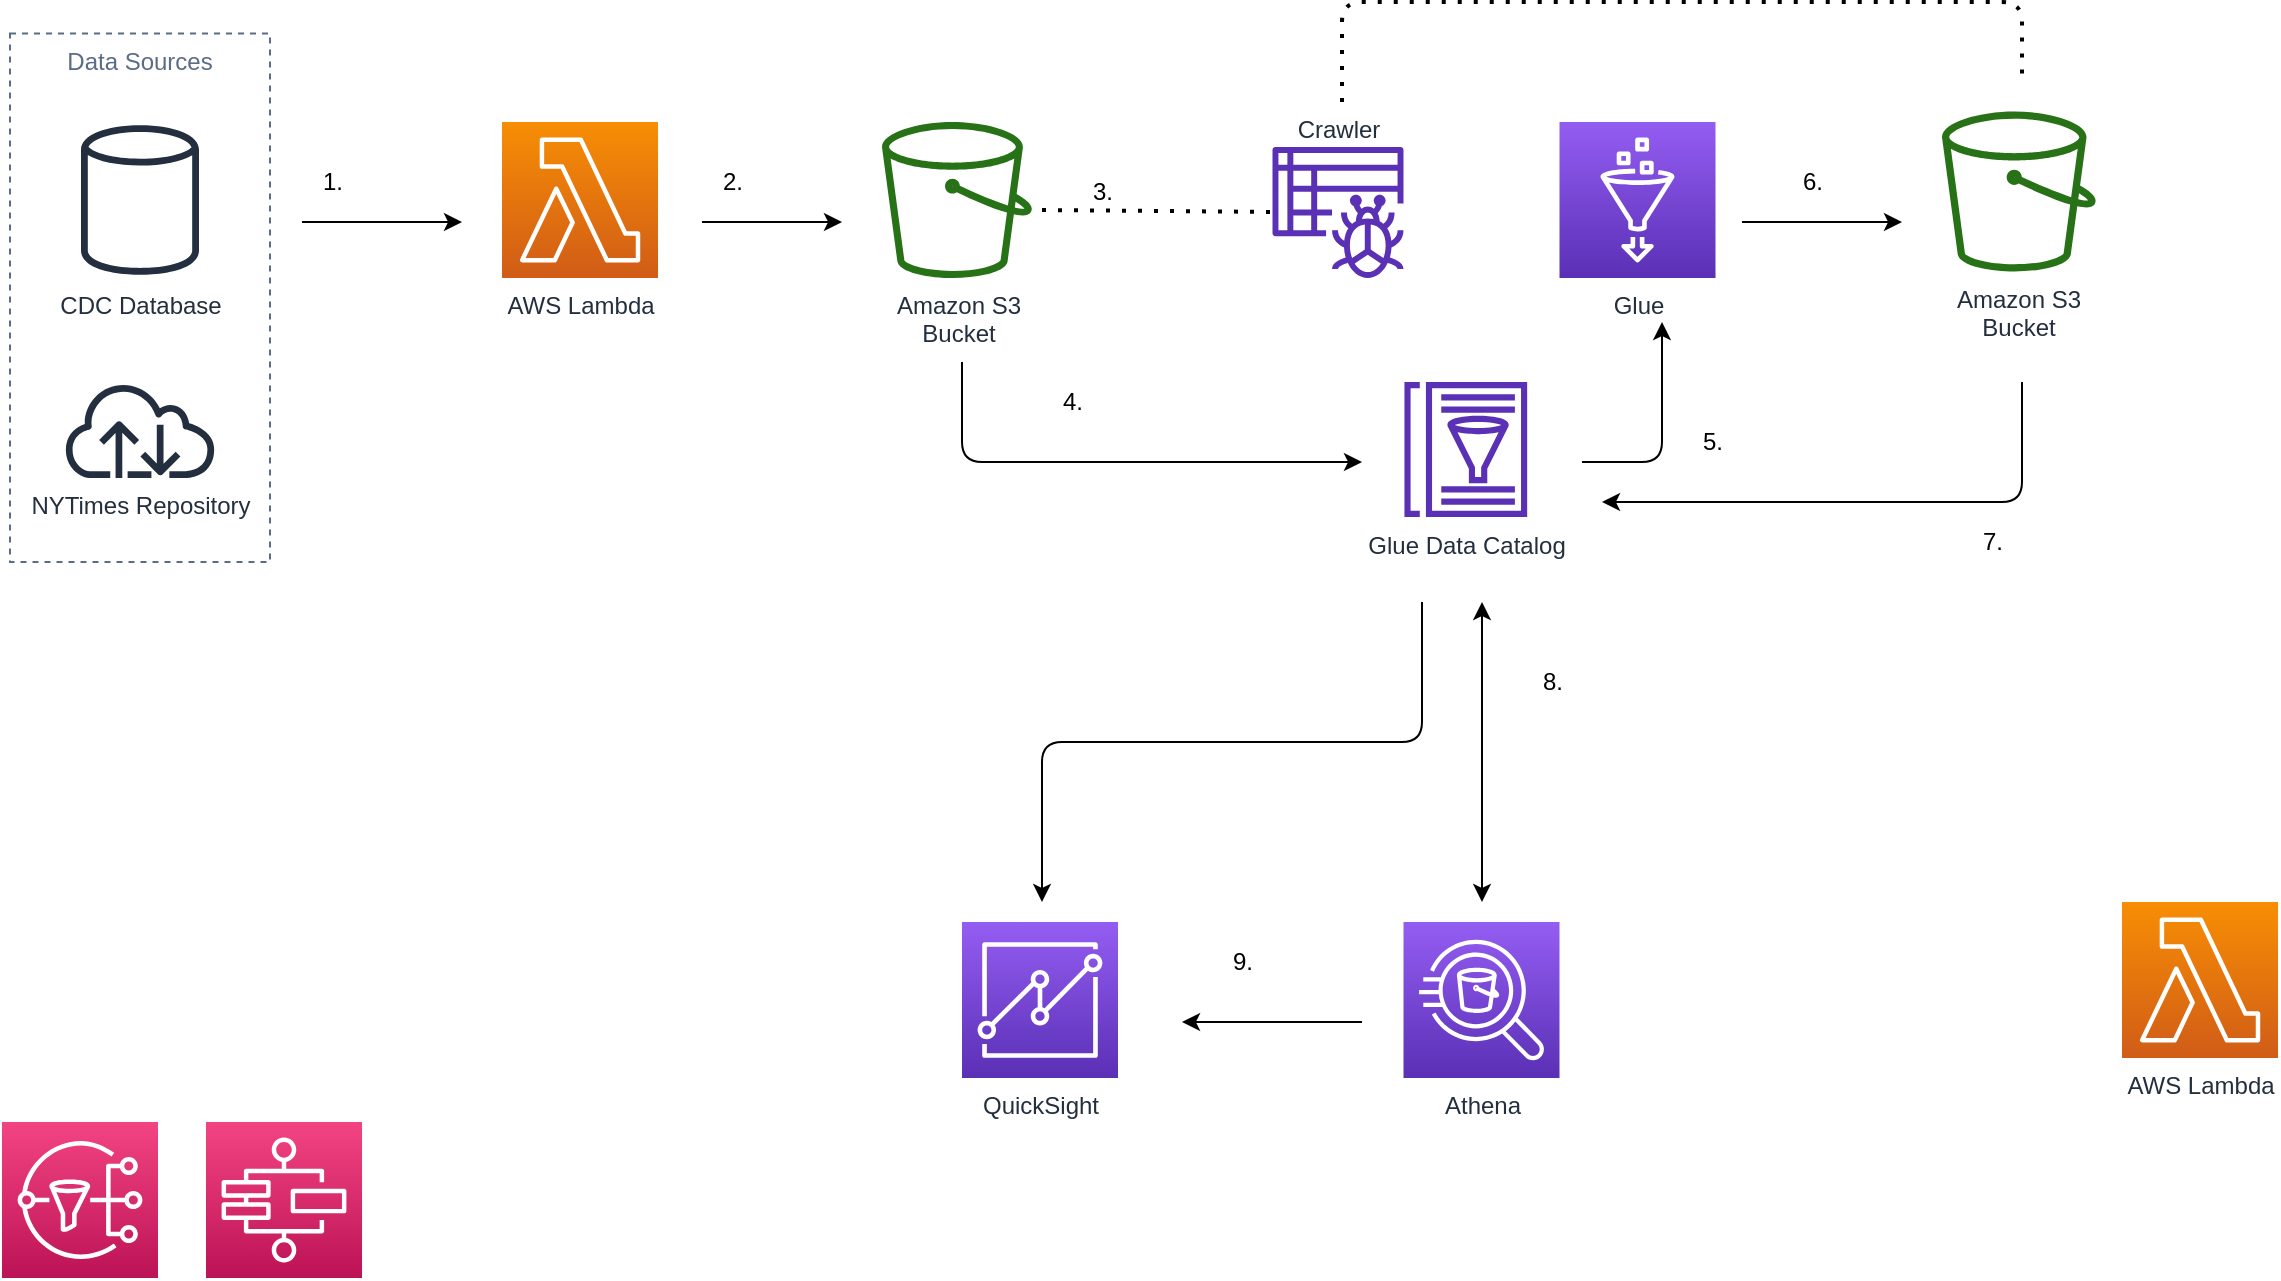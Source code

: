 <mxfile version="14.9.6" type="github">
  <diagram id="Ht1M8jgEwFfnCIfOTk4-" name="Page-1">
    <mxGraphModel dx="1300" dy="1616" grid="1" gridSize="10" guides="1" tooltips="1" connect="1" arrows="1" fold="1" page="1" pageScale="1" pageWidth="1169" pageHeight="827" math="0" shadow="0">
      <root>
        <mxCell id="0" />
        <mxCell id="1" parent="0" />
        <mxCell id="UEzPUAAOIrF-is8g5C7q-177" value="Amazon S3&lt;br&gt;Bucket&lt;br&gt;" style="outlineConnect=0;fontColor=#232F3E;gradientColor=none;fillColor=#277116;strokeColor=none;dashed=0;verticalLabelPosition=bottom;verticalAlign=top;align=center;html=1;fontSize=12;fontStyle=0;aspect=fixed;pointerEvents=1;shape=mxgraph.aws4.bucket;labelBackgroundColor=#ffffff;" parent="1" vertex="1">
          <mxGeometry x="490" y="-730" width="75" height="78" as="geometry" />
        </mxCell>
        <mxCell id="W5TTyE3rxZX66SbKd2Jt-6" value="AWS Lambda" style="points=[[0,0,0],[0.25,0,0],[0.5,0,0],[0.75,0,0],[1,0,0],[0,1,0],[0.25,1,0],[0.5,1,0],[0.75,1,0],[1,1,0],[0,0.25,0],[0,0.5,0],[0,0.75,0],[1,0.25,0],[1,0.5,0],[1,0.75,0]];outlineConnect=0;fontColor=#232F3E;gradientColor=#F78E04;gradientDirection=north;fillColor=#D05C17;strokeColor=#ffffff;dashed=0;verticalLabelPosition=bottom;verticalAlign=top;align=center;html=1;fontSize=12;fontStyle=0;aspect=fixed;shape=mxgraph.aws4.resourceIcon;resIcon=mxgraph.aws4.lambda;" parent="1" vertex="1">
          <mxGeometry x="300" y="-730" width="78" height="78" as="geometry" />
        </mxCell>
        <mxCell id="W5TTyE3rxZX66SbKd2Jt-7" value="Glue" style="points=[[0,0,0],[0.25,0,0],[0.5,0,0],[0.75,0,0],[1,0,0],[0,1,0],[0.25,1,0],[0.5,1,0],[0.75,1,0],[1,1,0],[0,0.25,0],[0,0.5,0],[0,0.75,0],[1,0.25,0],[1,0.5,0],[1,0.75,0]];outlineConnect=0;fontColor=#232F3E;gradientColor=#945DF2;gradientDirection=north;fillColor=#5A30B5;strokeColor=#ffffff;dashed=0;verticalLabelPosition=bottom;verticalAlign=top;align=center;html=1;fontSize=12;fontStyle=0;aspect=fixed;shape=mxgraph.aws4.resourceIcon;resIcon=mxgraph.aws4.glue;" parent="1" vertex="1">
          <mxGeometry x="828.75" y="-730" width="78" height="78" as="geometry" />
        </mxCell>
        <mxCell id="W5TTyE3rxZX66SbKd2Jt-8" value="QuickSight" style="points=[[0,0,0],[0.25,0,0],[0.5,0,0],[0.75,0,0],[1,0,0],[0,1,0],[0.25,1,0],[0.5,1,0],[0.75,1,0],[1,1,0],[0,0.25,0],[0,0.5,0],[0,0.75,0],[1,0.25,0],[1,0.5,0],[1,0.75,0]];outlineConnect=0;fontColor=#232F3E;gradientColor=#945DF2;gradientDirection=north;fillColor=#5A30B5;strokeColor=#ffffff;dashed=0;verticalLabelPosition=bottom;verticalAlign=top;align=center;html=1;fontSize=12;fontStyle=0;aspect=fixed;shape=mxgraph.aws4.resourceIcon;resIcon=mxgraph.aws4.quicksight;" parent="1" vertex="1">
          <mxGeometry x="530" y="-330" width="78" height="78" as="geometry" />
        </mxCell>
        <mxCell id="W5TTyE3rxZX66SbKd2Jt-10" value="Athena" style="points=[[0,0,0],[0.25,0,0],[0.5,0,0],[0.75,0,0],[1,0,0],[0,1,0],[0.25,1,0],[0.5,1,0],[0.75,1,0],[1,1,0],[0,0.25,0],[0,0.5,0],[0,0.75,0],[1,0.25,0],[1,0.5,0],[1,0.75,0]];outlineConnect=0;fontColor=#232F3E;gradientColor=#945DF2;gradientDirection=north;fillColor=#5A30B5;strokeColor=#ffffff;dashed=0;verticalLabelPosition=bottom;verticalAlign=top;align=center;html=1;fontSize=12;fontStyle=0;aspect=fixed;shape=mxgraph.aws4.resourceIcon;resIcon=mxgraph.aws4.athena;" parent="1" vertex="1">
          <mxGeometry x="750.75" y="-330" width="78" height="78" as="geometry" />
        </mxCell>
        <mxCell id="W5TTyE3rxZX66SbKd2Jt-12" value="Glue Data Catalog" style="outlineConnect=0;fontColor=#232F3E;gradientColor=none;fillColor=#5A30B5;strokeColor=none;dashed=0;verticalLabelPosition=bottom;verticalAlign=top;align=center;html=1;fontSize=12;fontStyle=0;aspect=fixed;pointerEvents=1;shape=mxgraph.aws4.glue_data_catalog;labelPosition=center;" parent="1" vertex="1">
          <mxGeometry x="750.75" y="-600" width="62.31" height="67.5" as="geometry" />
        </mxCell>
        <mxCell id="W5TTyE3rxZX66SbKd2Jt-13" value="Data Sources" style="fillColor=none;strokeColor=#5A6C86;dashed=1;verticalAlign=top;fontStyle=0;fontColor=#5A6C86;" parent="1" vertex="1">
          <mxGeometry x="54" y="-774.25" width="130" height="264.25" as="geometry" />
        </mxCell>
        <mxCell id="W5TTyE3rxZX66SbKd2Jt-14" value="CDC Database" style="outlineConnect=0;fontColor=#232F3E;gradientColor=none;fillColor=#232F3E;strokeColor=none;dashed=0;verticalLabelPosition=bottom;verticalAlign=top;align=center;html=1;fontSize=12;fontStyle=0;aspect=fixed;pointerEvents=1;shape=mxgraph.aws4.generic_database;" parent="1" vertex="1">
          <mxGeometry x="89.5" y="-730" width="59" height="78" as="geometry" />
        </mxCell>
        <mxCell id="W5TTyE3rxZX66SbKd2Jt-15" value="NYTimes Repository" style="outlineConnect=0;fontColor=#232F3E;gradientColor=none;fillColor=#232F3E;strokeColor=none;dashed=0;verticalLabelPosition=bottom;verticalAlign=top;align=center;html=1;fontSize=12;fontStyle=0;aspect=fixed;pointerEvents=1;shape=mxgraph.aws4.internet;" parent="1" vertex="1">
          <mxGeometry x="80" y="-600" width="78" height="48" as="geometry" />
        </mxCell>
        <mxCell id="W5TTyE3rxZX66SbKd2Jt-31" value="AWS Lambda" style="points=[[0,0,0],[0.25,0,0],[0.5,0,0],[0.75,0,0],[1,0,0],[0,1,0],[0.25,1,0],[0.5,1,0],[0.75,1,0],[1,1,0],[0,0.25,0],[0,0.5,0],[0,0.75,0],[1,0.25,0],[1,0.5,0],[1,0.75,0]];outlineConnect=0;fontColor=#232F3E;gradientColor=#F78E04;gradientDirection=north;fillColor=#D05C17;strokeColor=#ffffff;dashed=0;verticalLabelPosition=bottom;verticalAlign=top;align=center;html=1;fontSize=12;fontStyle=0;aspect=fixed;shape=mxgraph.aws4.resourceIcon;resIcon=mxgraph.aws4.lambda;" parent="1" vertex="1">
          <mxGeometry x="1110" y="-340" width="78" height="78" as="geometry" />
        </mxCell>
        <mxCell id="W5TTyE3rxZX66SbKd2Jt-32" value="" style="points=[[0,0,0],[0.25,0,0],[0.5,0,0],[0.75,0,0],[1,0,0],[0,1,0],[0.25,1,0],[0.5,1,0],[0.75,1,0],[1,1,0],[0,0.25,0],[0,0.5,0],[0,0.75,0],[1,0.25,0],[1,0.5,0],[1,0.75,0]];outlineConnect=0;fontColor=#232F3E;gradientColor=#F34482;gradientDirection=north;fillColor=#BC1356;strokeColor=#ffffff;dashed=0;verticalLabelPosition=bottom;verticalAlign=top;align=center;html=1;fontSize=12;fontStyle=0;aspect=fixed;shape=mxgraph.aws4.resourceIcon;resIcon=mxgraph.aws4.step_functions;" parent="1" vertex="1">
          <mxGeometry x="152" y="-230" width="78" height="78" as="geometry" />
        </mxCell>
        <mxCell id="W5TTyE3rxZX66SbKd2Jt-33" value="" style="points=[[0,0,0],[0.25,0,0],[0.5,0,0],[0.75,0,0],[1,0,0],[0,1,0],[0.25,1,0],[0.5,1,0],[0.75,1,0],[1,1,0],[0,0.25,0],[0,0.5,0],[0,0.75,0],[1,0.25,0],[1,0.5,0],[1,0.75,0]];outlineConnect=0;fontColor=#232F3E;gradientColor=#F34482;gradientDirection=north;fillColor=#BC1356;strokeColor=#ffffff;dashed=0;verticalLabelPosition=bottom;verticalAlign=top;align=center;html=1;fontSize=12;fontStyle=0;aspect=fixed;shape=mxgraph.aws4.resourceIcon;resIcon=mxgraph.aws4.sns;" parent="1" vertex="1">
          <mxGeometry x="50" y="-230" width="78" height="78" as="geometry" />
        </mxCell>
        <mxCell id="sa49QsE0EUEzj36IuMwf-1" value="Amazon S3&lt;br&gt;Bucket&lt;br&gt;" style="outlineConnect=0;fontColor=#232F3E;gradientColor=none;fillColor=#277116;strokeColor=none;dashed=0;verticalLabelPosition=bottom;verticalAlign=top;align=center;html=1;fontSize=12;fontStyle=0;aspect=fixed;pointerEvents=1;shape=mxgraph.aws4.bucket;labelBackgroundColor=#ffffff;" vertex="1" parent="1">
          <mxGeometry x="1020" y="-735.25" width="76.92" height="80" as="geometry" />
        </mxCell>
        <mxCell id="sa49QsE0EUEzj36IuMwf-2" value="Crawler" style="outlineConnect=0;fontColor=#232F3E;gradientColor=none;fillColor=#5A30B5;strokeColor=none;dashed=0;verticalLabelPosition=top;verticalAlign=bottom;align=center;html=1;fontSize=12;fontStyle=0;aspect=fixed;pointerEvents=1;shape=mxgraph.aws4.glue_crawlers;labelPosition=center;" vertex="1" parent="1">
          <mxGeometry x="685.25" y="-717.5" width="65.5" height="65.5" as="geometry" />
        </mxCell>
        <mxCell id="sa49QsE0EUEzj36IuMwf-19" style="edgeStyle=orthogonalEdgeStyle;rounded=0;orthogonalLoop=1;jettySize=auto;html=1;exitX=0.5;exitY=1;exitDx=0;exitDy=0;" edge="1" parent="1">
          <mxGeometry relative="1" as="geometry">
            <mxPoint x="789.75" y="-469.25" as="sourcePoint" />
            <mxPoint x="789.75" y="-469.25" as="targetPoint" />
          </mxGeometry>
        </mxCell>
        <mxCell id="sa49QsE0EUEzj36IuMwf-22" value="1." style="text;html=1;align=center;verticalAlign=middle;resizable=0;points=[];autosize=1;strokeColor=none;" vertex="1" parent="1">
          <mxGeometry x="200" y="-710" width="30" height="20" as="geometry" />
        </mxCell>
        <mxCell id="sa49QsE0EUEzj36IuMwf-33" value="" style="endArrow=classic;html=1;" edge="1" parent="1">
          <mxGeometry width="50" height="50" relative="1" as="geometry">
            <mxPoint x="200" y="-680" as="sourcePoint" />
            <mxPoint x="280" y="-680" as="targetPoint" />
          </mxGeometry>
        </mxCell>
        <mxCell id="sa49QsE0EUEzj36IuMwf-34" value="" style="endArrow=classic;html=1;" edge="1" parent="1">
          <mxGeometry width="50" height="50" relative="1" as="geometry">
            <mxPoint x="400" y="-680" as="sourcePoint" />
            <mxPoint x="470" y="-680" as="targetPoint" />
          </mxGeometry>
        </mxCell>
        <mxCell id="sa49QsE0EUEzj36IuMwf-35" value="2." style="text;html=1;align=center;verticalAlign=middle;resizable=0;points=[];autosize=1;strokeColor=none;" vertex="1" parent="1">
          <mxGeometry x="400" y="-710" width="30" height="20" as="geometry" />
        </mxCell>
        <mxCell id="sa49QsE0EUEzj36IuMwf-36" value="" style="endArrow=none;dashed=1;html=1;dashPattern=1 3;strokeWidth=2;" edge="1" parent="1" target="sa49QsE0EUEzj36IuMwf-2">
          <mxGeometry width="50" height="50" relative="1" as="geometry">
            <mxPoint x="570" y="-686" as="sourcePoint" />
            <mxPoint x="650" y="-480" as="targetPoint" />
          </mxGeometry>
        </mxCell>
        <mxCell id="sa49QsE0EUEzj36IuMwf-37" value="3. " style="text;html=1;align=center;verticalAlign=middle;resizable=0;points=[];autosize=1;strokeColor=none;" vertex="1" parent="1">
          <mxGeometry x="585" y="-705.25" width="30" height="20" as="geometry" />
        </mxCell>
        <mxCell id="sa49QsE0EUEzj36IuMwf-39" value="" style="endArrow=classic;html=1;" edge="1" parent="1">
          <mxGeometry width="50" height="50" relative="1" as="geometry">
            <mxPoint x="530" y="-610" as="sourcePoint" />
            <mxPoint x="730" y="-560" as="targetPoint" />
            <Array as="points">
              <mxPoint x="530" y="-560" />
            </Array>
          </mxGeometry>
        </mxCell>
        <mxCell id="sa49QsE0EUEzj36IuMwf-40" value="4." style="text;html=1;align=center;verticalAlign=middle;resizable=0;points=[];autosize=1;strokeColor=none;" vertex="1" parent="1">
          <mxGeometry x="570" y="-600" width="30" height="20" as="geometry" />
        </mxCell>
        <mxCell id="sa49QsE0EUEzj36IuMwf-43" value="" style="endArrow=classic;html=1;" edge="1" parent="1">
          <mxGeometry width="50" height="50" relative="1" as="geometry">
            <mxPoint x="840" y="-560" as="sourcePoint" />
            <mxPoint x="880" y="-630" as="targetPoint" />
            <Array as="points">
              <mxPoint x="880" y="-560" />
            </Array>
          </mxGeometry>
        </mxCell>
        <mxCell id="sa49QsE0EUEzj36IuMwf-44" value="5." style="text;html=1;align=center;verticalAlign=middle;resizable=0;points=[];autosize=1;strokeColor=none;" vertex="1" parent="1">
          <mxGeometry x="890" y="-580" width="30" height="20" as="geometry" />
        </mxCell>
        <mxCell id="sa49QsE0EUEzj36IuMwf-45" value="" style="endArrow=classic;html=1;" edge="1" parent="1">
          <mxGeometry width="50" height="50" relative="1" as="geometry">
            <mxPoint x="920" y="-680" as="sourcePoint" />
            <mxPoint x="1000" y="-680" as="targetPoint" />
          </mxGeometry>
        </mxCell>
        <mxCell id="sa49QsE0EUEzj36IuMwf-46" value="6." style="text;html=1;align=center;verticalAlign=middle;resizable=0;points=[];autosize=1;strokeColor=none;" vertex="1" parent="1">
          <mxGeometry x="940" y="-710" width="30" height="20" as="geometry" />
        </mxCell>
        <mxCell id="sa49QsE0EUEzj36IuMwf-47" value="" style="endArrow=none;dashed=1;html=1;dashPattern=1 3;strokeWidth=2;" edge="1" parent="1">
          <mxGeometry width="50" height="50" relative="1" as="geometry">
            <mxPoint x="720" y="-740" as="sourcePoint" />
            <mxPoint x="1060" y="-750" as="targetPoint" />
            <Array as="points">
              <mxPoint x="720" y="-790" />
              <mxPoint x="1060" y="-790" />
            </Array>
          </mxGeometry>
        </mxCell>
        <mxCell id="sa49QsE0EUEzj36IuMwf-48" value="" style="endArrow=classic;html=1;" edge="1" parent="1">
          <mxGeometry width="50" height="50" relative="1" as="geometry">
            <mxPoint x="1060" y="-600" as="sourcePoint" />
            <mxPoint x="850" y="-540" as="targetPoint" />
            <Array as="points">
              <mxPoint x="1060" y="-540" />
            </Array>
          </mxGeometry>
        </mxCell>
        <mxCell id="sa49QsE0EUEzj36IuMwf-49" value="7." style="text;html=1;align=center;verticalAlign=middle;resizable=0;points=[];autosize=1;strokeColor=none;" vertex="1" parent="1">
          <mxGeometry x="1030" y="-530" width="30" height="20" as="geometry" />
        </mxCell>
        <mxCell id="sa49QsE0EUEzj36IuMwf-50" value="" style="endArrow=classic;startArrow=classic;html=1;" edge="1" parent="1">
          <mxGeometry width="50" height="50" relative="1" as="geometry">
            <mxPoint x="790" y="-340" as="sourcePoint" />
            <mxPoint x="790" y="-490" as="targetPoint" />
          </mxGeometry>
        </mxCell>
        <mxCell id="sa49QsE0EUEzj36IuMwf-51" value="" style="endArrow=classic;html=1;" edge="1" parent="1">
          <mxGeometry width="50" height="50" relative="1" as="geometry">
            <mxPoint x="760" y="-490" as="sourcePoint" />
            <mxPoint x="570" y="-340" as="targetPoint" />
            <Array as="points">
              <mxPoint x="760" y="-420" />
              <mxPoint x="570" y="-420" />
            </Array>
          </mxGeometry>
        </mxCell>
        <mxCell id="sa49QsE0EUEzj36IuMwf-52" value="" style="endArrow=classic;html=1;" edge="1" parent="1">
          <mxGeometry width="50" height="50" relative="1" as="geometry">
            <mxPoint x="730" y="-280" as="sourcePoint" />
            <mxPoint x="640" y="-280" as="targetPoint" />
          </mxGeometry>
        </mxCell>
        <mxCell id="sa49QsE0EUEzj36IuMwf-53" value="8." style="text;html=1;align=center;verticalAlign=middle;resizable=0;points=[];autosize=1;strokeColor=none;" vertex="1" parent="1">
          <mxGeometry x="810" y="-460" width="30" height="20" as="geometry" />
        </mxCell>
        <mxCell id="sa49QsE0EUEzj36IuMwf-54" value="9." style="text;html=1;align=center;verticalAlign=middle;resizable=0;points=[];autosize=1;strokeColor=none;" vertex="1" parent="1">
          <mxGeometry x="655.25" y="-320" width="30" height="20" as="geometry" />
        </mxCell>
      </root>
    </mxGraphModel>
  </diagram>
</mxfile>

